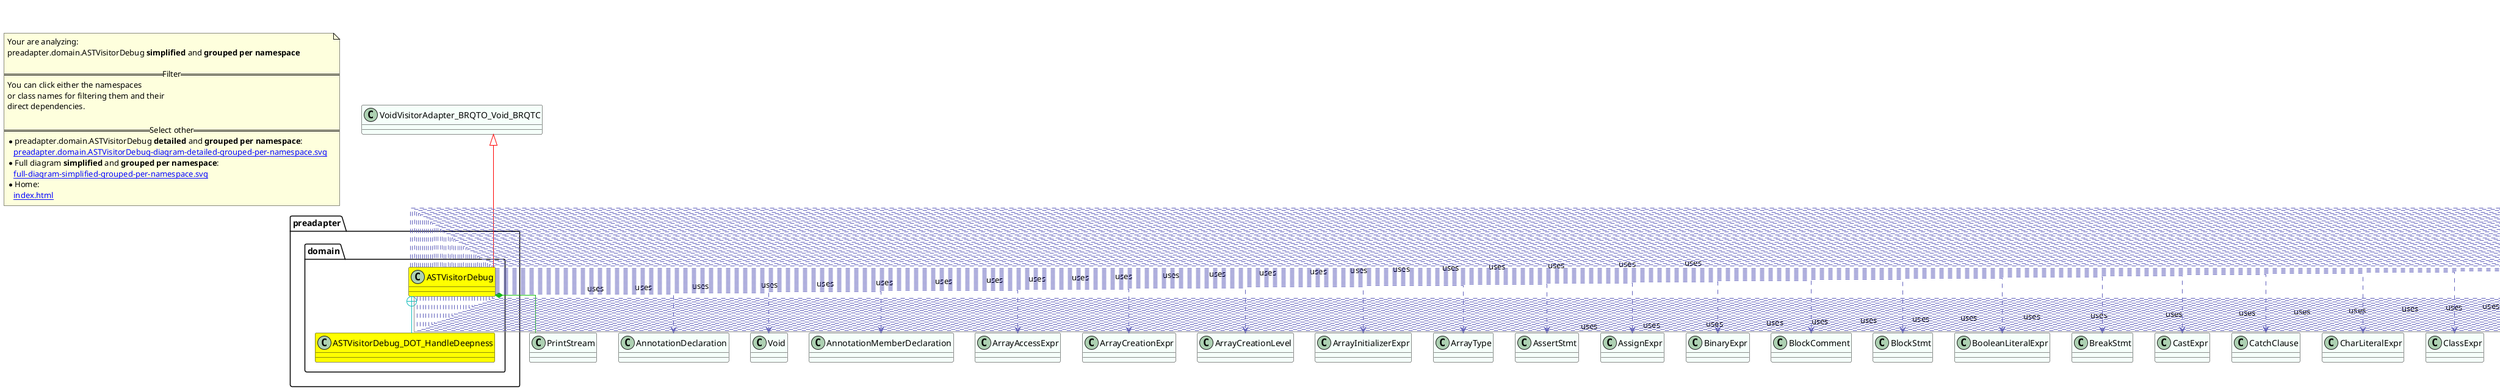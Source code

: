 @startuml
skinparam linetype ortho
title <size:20>preadapter.domain.ASTVisitorDebug **simplified** and **grouped per namespace**</size>
note "Your are analyzing:\npreadapter.domain.ASTVisitorDebug **simplified** and **grouped per namespace**\n\n==Filter==\nYou can click either the namespaces \nor class names for filtering them and their\ndirect dependencies.\n\n==Select other==\n* preadapter.domain.ASTVisitorDebug **detailed** and **grouped per namespace**:\n   [[preadapter.domain.ASTVisitorDebug-diagram-detailed-grouped-per-namespace.svg]]\n* Full diagram **simplified** and **grouped per namespace**:\n   [[full-diagram-simplified-grouped-per-namespace.svg]]\n* Home:\n   [[index.html]]" as FloatingNote
class VoidVisitorAdapter_BRQTO_Void_BRQTC [[VoidVisitorAdapter_BRQTO_Void_BRQTC-diagram-simplified-grouped-per-namespace.svg]] #MintCream {
}
class PrintStream [[PrintStream-diagram-simplified-grouped-per-namespace.svg]] #MintCream {
}
class AnnotationDeclaration [[AnnotationDeclaration-diagram-simplified-grouped-per-namespace.svg]] #MintCream {
}
class Void [[Void-diagram-simplified-grouped-per-namespace.svg]] #MintCream {
}
class AnnotationMemberDeclaration [[AnnotationMemberDeclaration-diagram-simplified-grouped-per-namespace.svg]] #MintCream {
}
class ArrayAccessExpr [[ArrayAccessExpr-diagram-simplified-grouped-per-namespace.svg]] #MintCream {
}
class ArrayCreationExpr [[ArrayCreationExpr-diagram-simplified-grouped-per-namespace.svg]] #MintCream {
}
class ArrayCreationLevel [[ArrayCreationLevel-diagram-simplified-grouped-per-namespace.svg]] #MintCream {
}
class ArrayInitializerExpr [[ArrayInitializerExpr-diagram-simplified-grouped-per-namespace.svg]] #MintCream {
}
class ArrayType [[ArrayType-diagram-simplified-grouped-per-namespace.svg]] #MintCream {
}
class AssertStmt [[AssertStmt-diagram-simplified-grouped-per-namespace.svg]] #MintCream {
}
class AssignExpr [[AssignExpr-diagram-simplified-grouped-per-namespace.svg]] #MintCream {
}
class BinaryExpr [[BinaryExpr-diagram-simplified-grouped-per-namespace.svg]] #MintCream {
}
class BlockComment [[BlockComment-diagram-simplified-grouped-per-namespace.svg]] #MintCream {
}
class BlockStmt [[BlockStmt-diagram-simplified-grouped-per-namespace.svg]] #MintCream {
}
class BooleanLiteralExpr [[BooleanLiteralExpr-diagram-simplified-grouped-per-namespace.svg]] #MintCream {
}
class BreakStmt [[BreakStmt-diagram-simplified-grouped-per-namespace.svg]] #MintCream {
}
class CastExpr [[CastExpr-diagram-simplified-grouped-per-namespace.svg]] #MintCream {
}
class CatchClause [[CatchClause-diagram-simplified-grouped-per-namespace.svg]] #MintCream {
}
class CharLiteralExpr [[CharLiteralExpr-diagram-simplified-grouped-per-namespace.svg]] #MintCream {
}
class ClassExpr [[ClassExpr-diagram-simplified-grouped-per-namespace.svg]] #MintCream {
}
class ClassOrInterfaceDeclaration [[ClassOrInterfaceDeclaration-diagram-simplified-grouped-per-namespace.svg]] #MintCream {
}
class ClassOrInterfaceType [[ClassOrInterfaceType-diagram-simplified-grouped-per-namespace.svg]] #MintCream {
}
class CompilationUnit [[CompilationUnit-diagram-simplified-grouped-per-namespace.svg]] #MintCream {
}
class ConditionalExpr [[ConditionalExpr-diagram-simplified-grouped-per-namespace.svg]] #MintCream {
}
class ConstructorDeclaration [[ConstructorDeclaration-diagram-simplified-grouped-per-namespace.svg]] #MintCream {
}
class ContinueStmt [[ContinueStmt-diagram-simplified-grouped-per-namespace.svg]] #MintCream {
}
class DoStmt [[DoStmt-diagram-simplified-grouped-per-namespace.svg]] #MintCream {
}
class DoubleLiteralExpr [[DoubleLiteralExpr-diagram-simplified-grouped-per-namespace.svg]] #MintCream {
}
class EmptyStmt [[EmptyStmt-diagram-simplified-grouped-per-namespace.svg]] #MintCream {
}
class EnclosedExpr [[EnclosedExpr-diagram-simplified-grouped-per-namespace.svg]] #MintCream {
}
class EnumConstantDeclaration [[EnumConstantDeclaration-diagram-simplified-grouped-per-namespace.svg]] #MintCream {
}
class EnumDeclaration [[EnumDeclaration-diagram-simplified-grouped-per-namespace.svg]] #MintCream {
}
class ExplicitConstructorInvocationStmt [[ExplicitConstructorInvocationStmt-diagram-simplified-grouped-per-namespace.svg]] #MintCream {
}
class ExpressionStmt [[ExpressionStmt-diagram-simplified-grouped-per-namespace.svg]] #MintCream {
}
class FieldAccessExpr [[FieldAccessExpr-diagram-simplified-grouped-per-namespace.svg]] #MintCream {
}
class FieldDeclaration [[FieldDeclaration-diagram-simplified-grouped-per-namespace.svg]] #MintCream {
}
class ForEachStmt [[ForEachStmt-diagram-simplified-grouped-per-namespace.svg]] #MintCream {
}
class ForStmt [[ForStmt-diagram-simplified-grouped-per-namespace.svg]] #MintCream {
}
class IfStmt [[IfStmt-diagram-simplified-grouped-per-namespace.svg]] #MintCream {
}
class ImportDeclaration [[ImportDeclaration-diagram-simplified-grouped-per-namespace.svg]] #MintCream {
}
class InitializerDeclaration [[InitializerDeclaration-diagram-simplified-grouped-per-namespace.svg]] #MintCream {
}
class InstanceOfExpr [[InstanceOfExpr-diagram-simplified-grouped-per-namespace.svg]] #MintCream {
}
class IntegerLiteralExpr [[IntegerLiteralExpr-diagram-simplified-grouped-per-namespace.svg]] #MintCream {
}
class IntersectionType [[IntersectionType-diagram-simplified-grouped-per-namespace.svg]] #MintCream {
}
class JavadocComment [[JavadocComment-diagram-simplified-grouped-per-namespace.svg]] #MintCream {
}
class LabeledStmt [[LabeledStmt-diagram-simplified-grouped-per-namespace.svg]] #MintCream {
}
class LambdaExpr [[LambdaExpr-diagram-simplified-grouped-per-namespace.svg]] #MintCream {
}
class LineComment [[LineComment-diagram-simplified-grouped-per-namespace.svg]] #MintCream {
}
class LocalClassDeclarationStmt [[LocalClassDeclarationStmt-diagram-simplified-grouped-per-namespace.svg]] #MintCream {
}
class LongLiteralExpr [[LongLiteralExpr-diagram-simplified-grouped-per-namespace.svg]] #MintCream {
}
class MarkerAnnotationExpr [[MarkerAnnotationExpr-diagram-simplified-grouped-per-namespace.svg]] #MintCream {
}
class MemberValuetuple [[MemberValuetuple-diagram-simplified-grouped-per-namespace.svg]] #MintCream {
}
class MethodCallExpr [[MethodCallExpr-diagram-simplified-grouped-per-namespace.svg]] #MintCream {
}
class MethodDeclaration [[MethodDeclaration-diagram-simplified-grouped-per-namespace.svg]] #MintCream {
}
class MethodReferenceExpr [[MethodReferenceExpr-diagram-simplified-grouped-per-namespace.svg]] #MintCream {
}
class ModuleDeclaration [[ModuleDeclaration-diagram-simplified-grouped-per-namespace.svg]] #MintCream {
}
class ModuleExportsDirective [[ModuleExportsDirective-diagram-simplified-grouped-per-namespace.svg]] #MintCream {
}
class ModuleOpensDirective [[ModuleOpensDirective-diagram-simplified-grouped-per-namespace.svg]] #MintCream {
}
class ModuleProvidesDirective [[ModuleProvidesDirective-diagram-simplified-grouped-per-namespace.svg]] #MintCream {
}
class ModuleRequiresDirective [[ModuleRequiresDirective-diagram-simplified-grouped-per-namespace.svg]] #MintCream {
}
class ModuleUsesDirective [[ModuleUsesDirective-diagram-simplified-grouped-per-namespace.svg]] #MintCream {
}
class Name [[Name-diagram-simplified-grouped-per-namespace.svg]] #MintCream {
}
class NameExpr [[NameExpr-diagram-simplified-grouped-per-namespace.svg]] #MintCream {
}
class Nodelist [[Nodelist-diagram-simplified-grouped-per-namespace.svg]] #MintCream {
}
class NormalAnnotationExpr [[NormalAnnotationExpr-diagram-simplified-grouped-per-namespace.svg]] #MintCream {
}
class NullLiteralExpr [[NullLiteralExpr-diagram-simplified-grouped-per-namespace.svg]] #MintCream {
}
class ObjectCreationExpr [[ObjectCreationExpr-diagram-simplified-grouped-per-namespace.svg]] #MintCream {
}
class PackageDeclaration [[PackageDeclaration-diagram-simplified-grouped-per-namespace.svg]] #MintCream {
}
class Parameter [[Parameter-diagram-simplified-grouped-per-namespace.svg]] #MintCream {
}
class PrimitiveType [[PrimitiveType-diagram-simplified-grouped-per-namespace.svg]] #MintCream {
}
class ReturnStmt [[ReturnStmt-diagram-simplified-grouped-per-namespace.svg]] #MintCream {
}
class SimpleName [[SimpleName-diagram-simplified-grouped-per-namespace.svg]] #MintCream {
}
class SingleMemberAnnotationExpr [[SingleMemberAnnotationExpr-diagram-simplified-grouped-per-namespace.svg]] #MintCream {
}
class StringLiteralExpr [[StringLiteralExpr-diagram-simplified-grouped-per-namespace.svg]] #MintCream {
}
class SuperExpr [[SuperExpr-diagram-simplified-grouped-per-namespace.svg]] #MintCream {
}
class SwitchEntry [[SwitchEntry-diagram-simplified-grouped-per-namespace.svg]] #MintCream {
}
class SwitchStmt [[SwitchStmt-diagram-simplified-grouped-per-namespace.svg]] #MintCream {
}
class SynchronizedStmt [[SynchronizedStmt-diagram-simplified-grouped-per-namespace.svg]] #MintCream {
}
class ThisExpr [[ThisExpr-diagram-simplified-grouped-per-namespace.svg]] #MintCream {
}
class ThrowStmt [[ThrowStmt-diagram-simplified-grouped-per-namespace.svg]] #MintCream {
}
class TryStmt [[TryStmt-diagram-simplified-grouped-per-namespace.svg]] #MintCream {
}
class TypeExpr [[TypeExpr-diagram-simplified-grouped-per-namespace.svg]] #MintCream {
}
class TypeParameter [[TypeParameter-diagram-simplified-grouped-per-namespace.svg]] #MintCream {
}
class UnaryExpr [[UnaryExpr-diagram-simplified-grouped-per-namespace.svg]] #MintCream {
}
class UnionType [[UnionType-diagram-simplified-grouped-per-namespace.svg]] #MintCream {
}
class UnknownType [[UnknownType-diagram-simplified-grouped-per-namespace.svg]] #MintCream {
}
class UnparsableStmt [[UnparsableStmt-diagram-simplified-grouped-per-namespace.svg]] #MintCream {
}
class VariableDeclarationExpr [[VariableDeclarationExpr-diagram-simplified-grouped-per-namespace.svg]] #MintCream {
}
class VariableDeclarator [[VariableDeclarator-diagram-simplified-grouped-per-namespace.svg]] #MintCream {
}
class VoidType [[VoidType-diagram-simplified-grouped-per-namespace.svg]] #MintCream {
}
class WhileStmt [[WhileStmt-diagram-simplified-grouped-per-namespace.svg]] #MintCream {
}
class WildcardType [[WildcardType-diagram-simplified-grouped-per-namespace.svg]] #MintCream {
}
' Closing all previous_sub_namespace_list namespace None because file analysis is finished.
namespace preadapter [[preadapter-diagram-simplified-grouped-per-namespace.svg]] {
namespace preadapter.domain [[preadapter.domain-diagram-simplified-grouped-per-namespace.svg]] {
  class preadapter.domain.ASTVisitorDebug [[preadapter.domain.ASTVisitorDebug-diagram-simplified-grouped-per-namespace.svg]] #yellow {
  }
  class preadapter.domain.ASTVisitorDebug_DOT_HandleDeepness [[preadapter.domain.ASTVisitorDebug.HandleDeepness-diagram-simplified-grouped-per-namespace.svg]] #yellow {
  }
'Compared namespace preadapter.domain [[preadapter.domain-diagram-simplified-grouped-per-namespace.svg]] { with last element of   }
' Closing all previous_sub_namespace_list namespace None because file analysis is finished.
' Closing namespace domain
}
' Closing namespace preadapter
}
 ' *************************************** 
 ' *************************************** 
 ' *************************************** 
' Class relations extracted from namespace:
' 
' Class relations extracted from namespace:
' preadapter.domain
VoidVisitorAdapter_BRQTO_Void_BRQTC <|-[#red]- preadapter.domain.ASTVisitorDebug
preadapter.domain.ASTVisitorDebug +-[#10BBBB]- preadapter.domain.ASTVisitorDebug_DOT_HandleDeepness 
preadapter.domain.ASTVisitorDebug *-[#10BB10]- PrintStream 
preadapter.domain.ASTVisitorDebug .[#6060BB].> AnnotationDeclaration  : uses 
preadapter.domain.ASTVisitorDebug .[#6060BB].> Void  : uses 
preadapter.domain.ASTVisitorDebug .[#6060BB].> AnnotationMemberDeclaration  : uses 
preadapter.domain.ASTVisitorDebug .[#6060BB].> ArrayAccessExpr  : uses 
preadapter.domain.ASTVisitorDebug .[#6060BB].> ArrayCreationExpr  : uses 
preadapter.domain.ASTVisitorDebug .[#6060BB].> ArrayCreationLevel  : uses 
preadapter.domain.ASTVisitorDebug .[#6060BB].> ArrayInitializerExpr  : uses 
preadapter.domain.ASTVisitorDebug .[#6060BB].> ArrayType  : uses 
preadapter.domain.ASTVisitorDebug .[#6060BB].> AssertStmt  : uses 
preadapter.domain.ASTVisitorDebug .[#6060BB].> AssignExpr  : uses 
preadapter.domain.ASTVisitorDebug .[#6060BB].> BinaryExpr  : uses 
preadapter.domain.ASTVisitorDebug .[#6060BB].> BlockComment  : uses 
preadapter.domain.ASTVisitorDebug .[#6060BB].> BlockStmt  : uses 
preadapter.domain.ASTVisitorDebug .[#6060BB].> BooleanLiteralExpr  : uses 
preadapter.domain.ASTVisitorDebug .[#6060BB].> BreakStmt  : uses 
preadapter.domain.ASTVisitorDebug .[#6060BB].> CastExpr  : uses 
preadapter.domain.ASTVisitorDebug .[#6060BB].> CatchClause  : uses 
preadapter.domain.ASTVisitorDebug .[#6060BB].> CharLiteralExpr  : uses 
preadapter.domain.ASTVisitorDebug .[#6060BB].> ClassExpr  : uses 
preadapter.domain.ASTVisitorDebug .[#6060BB].> ClassOrInterfaceDeclaration  : uses 
preadapter.domain.ASTVisitorDebug .[#6060BB].> ClassOrInterfaceType  : uses 
preadapter.domain.ASTVisitorDebug .[#6060BB].> CompilationUnit  : uses 
preadapter.domain.ASTVisitorDebug .[#6060BB].> ConditionalExpr  : uses 
preadapter.domain.ASTVisitorDebug .[#6060BB].> ConstructorDeclaration  : uses 
preadapter.domain.ASTVisitorDebug .[#6060BB].> ContinueStmt  : uses 
preadapter.domain.ASTVisitorDebug .[#6060BB].> DoStmt  : uses 
preadapter.domain.ASTVisitorDebug .[#6060BB].> DoubleLiteralExpr  : uses 
preadapter.domain.ASTVisitorDebug .[#6060BB].> EmptyStmt  : uses 
preadapter.domain.ASTVisitorDebug .[#6060BB].> EnclosedExpr  : uses 
preadapter.domain.ASTVisitorDebug .[#6060BB].> EnumConstantDeclaration  : uses 
preadapter.domain.ASTVisitorDebug .[#6060BB].> EnumDeclaration  : uses 
preadapter.domain.ASTVisitorDebug .[#6060BB].> ExplicitConstructorInvocationStmt  : uses 
preadapter.domain.ASTVisitorDebug .[#6060BB].> ExpressionStmt  : uses 
preadapter.domain.ASTVisitorDebug .[#6060BB].> FieldAccessExpr  : uses 
preadapter.domain.ASTVisitorDebug .[#6060BB].> FieldDeclaration  : uses 
preadapter.domain.ASTVisitorDebug .[#6060BB].> ForEachStmt  : uses 
preadapter.domain.ASTVisitorDebug .[#6060BB].> ForStmt  : uses 
preadapter.domain.ASTVisitorDebug .[#6060BB].> IfStmt  : uses 
preadapter.domain.ASTVisitorDebug .[#6060BB].> ImportDeclaration  : uses 
preadapter.domain.ASTVisitorDebug .[#6060BB].> InitializerDeclaration  : uses 
preadapter.domain.ASTVisitorDebug .[#6060BB].> InstanceOfExpr  : uses 
preadapter.domain.ASTVisitorDebug .[#6060BB].> IntegerLiteralExpr  : uses 
preadapter.domain.ASTVisitorDebug .[#6060BB].> IntersectionType  : uses 
preadapter.domain.ASTVisitorDebug .[#6060BB].> JavadocComment  : uses 
preadapter.domain.ASTVisitorDebug .[#6060BB].> LabeledStmt  : uses 
preadapter.domain.ASTVisitorDebug .[#6060BB].> LambdaExpr  : uses 
preadapter.domain.ASTVisitorDebug .[#6060BB].> LineComment  : uses 
preadapter.domain.ASTVisitorDebug .[#6060BB].> LocalClassDeclarationStmt  : uses 
preadapter.domain.ASTVisitorDebug .[#6060BB].> LongLiteralExpr  : uses 
preadapter.domain.ASTVisitorDebug .[#6060BB].> MarkerAnnotationExpr  : uses 
preadapter.domain.ASTVisitorDebug .[#6060BB].> MemberValuetuple  : uses 
preadapter.domain.ASTVisitorDebug .[#6060BB].> MethodCallExpr  : uses 
preadapter.domain.ASTVisitorDebug .[#6060BB].> MethodDeclaration  : uses 
preadapter.domain.ASTVisitorDebug .[#6060BB].> MethodReferenceExpr  : uses 
preadapter.domain.ASTVisitorDebug .[#6060BB].> ModuleDeclaration  : uses 
preadapter.domain.ASTVisitorDebug .[#6060BB].> ModuleExportsDirective  : uses 
preadapter.domain.ASTVisitorDebug .[#6060BB].> ModuleOpensDirective  : uses 
preadapter.domain.ASTVisitorDebug .[#6060BB].> ModuleProvidesDirective  : uses 
preadapter.domain.ASTVisitorDebug .[#6060BB].> ModuleRequiresDirective  : uses 
preadapter.domain.ASTVisitorDebug .[#6060BB].> ModuleUsesDirective  : uses 
preadapter.domain.ASTVisitorDebug .[#6060BB].> Name  : uses 
preadapter.domain.ASTVisitorDebug .[#6060BB].> NameExpr  : uses 
preadapter.domain.ASTVisitorDebug .[#6060BB].> Nodelist  : uses 
preadapter.domain.ASTVisitorDebug .[#6060BB].> NormalAnnotationExpr  : uses 
preadapter.domain.ASTVisitorDebug .[#6060BB].> NullLiteralExpr  : uses 
preadapter.domain.ASTVisitorDebug .[#6060BB].> ObjectCreationExpr  : uses 
preadapter.domain.ASTVisitorDebug .[#6060BB].> PackageDeclaration  : uses 
preadapter.domain.ASTVisitorDebug .[#6060BB].> Parameter  : uses 
preadapter.domain.ASTVisitorDebug .[#6060BB].> PrimitiveType  : uses 
preadapter.domain.ASTVisitorDebug .[#6060BB].> ReturnStmt  : uses 
preadapter.domain.ASTVisitorDebug .[#6060BB].> SimpleName  : uses 
preadapter.domain.ASTVisitorDebug .[#6060BB].> SingleMemberAnnotationExpr  : uses 
preadapter.domain.ASTVisitorDebug .[#6060BB].> StringLiteralExpr  : uses 
preadapter.domain.ASTVisitorDebug .[#6060BB].> SuperExpr  : uses 
preadapter.domain.ASTVisitorDebug .[#6060BB].> SwitchEntry  : uses 
preadapter.domain.ASTVisitorDebug .[#6060BB].> SwitchStmt  : uses 
preadapter.domain.ASTVisitorDebug .[#6060BB].> SynchronizedStmt  : uses 
preadapter.domain.ASTVisitorDebug .[#6060BB].> ThisExpr  : uses 
preadapter.domain.ASTVisitorDebug .[#6060BB].> ThrowStmt  : uses 
preadapter.domain.ASTVisitorDebug .[#6060BB].> TryStmt  : uses 
preadapter.domain.ASTVisitorDebug .[#6060BB].> TypeExpr  : uses 
preadapter.domain.ASTVisitorDebug .[#6060BB].> TypeParameter  : uses 
preadapter.domain.ASTVisitorDebug .[#6060BB].> UnaryExpr  : uses 
preadapter.domain.ASTVisitorDebug .[#6060BB].> UnionType  : uses 
preadapter.domain.ASTVisitorDebug .[#6060BB].> UnknownType  : uses 
preadapter.domain.ASTVisitorDebug .[#6060BB].> UnparsableStmt  : uses 
preadapter.domain.ASTVisitorDebug .[#6060BB].> VariableDeclarationExpr  : uses 
preadapter.domain.ASTVisitorDebug .[#6060BB].> VariableDeclarator  : uses 
preadapter.domain.ASTVisitorDebug .[#6060BB].> VoidType  : uses 
preadapter.domain.ASTVisitorDebug .[#6060BB].> WhileStmt  : uses 
preadapter.domain.ASTVisitorDebug .[#6060BB].> WildcardType  : uses 
preadapter.domain.ASTVisitorDebug -[#909090]-> CompilationUnit  : uses 
@enduml